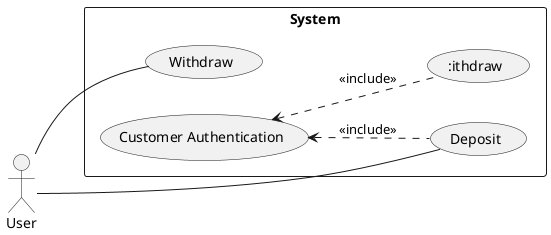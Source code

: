 @startuml

left to right direction

skinparam packageStyle rectangle

actor User

rectangle System{

    User -- (Deposit)

    User -- (Withdraw)

    (Customer Authentication) <.. (Deposit): <<include>>

    (Customer Authentication) <.. (:ithdraw): <<include>>

}

@enduml
